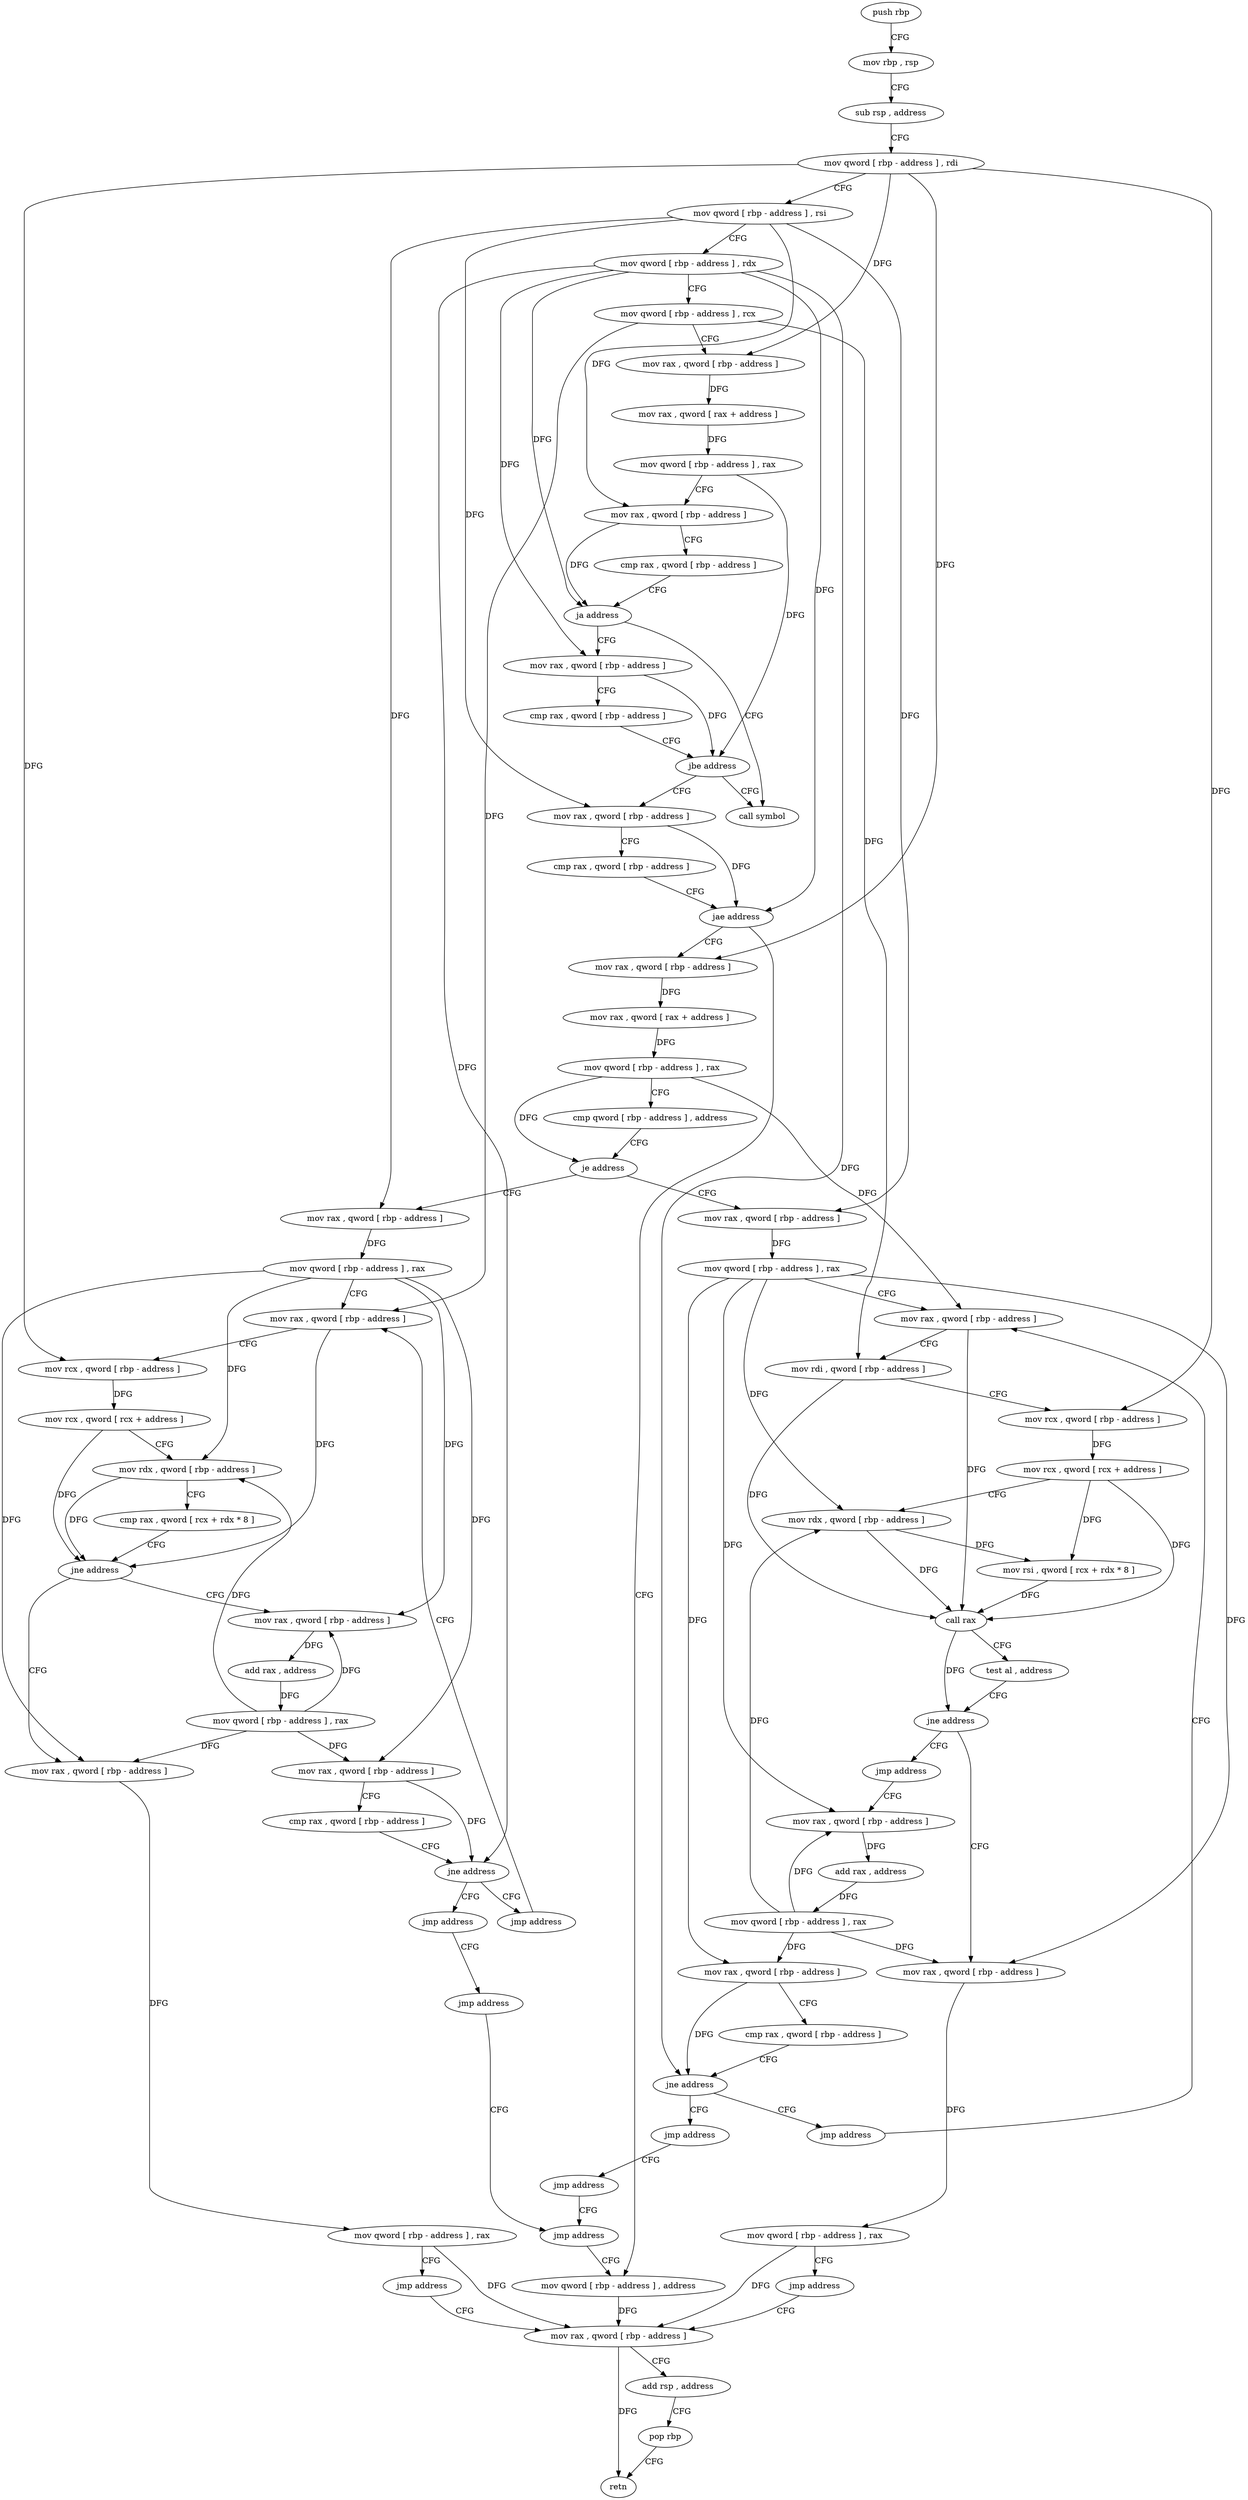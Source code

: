 digraph "func" {
"195776" [label = "push rbp" ]
"195777" [label = "mov rbp , rsp" ]
"195780" [label = "sub rsp , address" ]
"195784" [label = "mov qword [ rbp - address ] , rdi" ]
"195788" [label = "mov qword [ rbp - address ] , rsi" ]
"195792" [label = "mov qword [ rbp - address ] , rdx" ]
"195796" [label = "mov qword [ rbp - address ] , rcx" ]
"195800" [label = "mov rax , qword [ rbp - address ]" ]
"195804" [label = "mov rax , qword [ rax + address ]" ]
"195808" [label = "mov qword [ rbp - address ] , rax" ]
"195812" [label = "mov rax , qword [ rbp - address ]" ]
"195816" [label = "cmp rax , qword [ rbp - address ]" ]
"195820" [label = "ja address" ]
"195840" [label = "call symbol" ]
"195826" [label = "mov rax , qword [ rbp - address ]" ]
"195830" [label = "cmp rax , qword [ rbp - address ]" ]
"195834" [label = "jbe address" ]
"195845" [label = "mov rax , qword [ rbp - address ]" ]
"195849" [label = "cmp rax , qword [ rbp - address ]" ]
"195853" [label = "jae address" ]
"196080" [label = "mov qword [ rbp - address ] , address" ]
"195859" [label = "mov rax , qword [ rbp - address ]" ]
"196088" [label = "mov rax , qword [ rbp - address ]" ]
"195863" [label = "mov rax , qword [ rax + address ]" ]
"195867" [label = "mov qword [ rbp - address ] , rax" ]
"195871" [label = "cmp qword [ rbp - address ] , address" ]
"195876" [label = "je address" ]
"195985" [label = "mov rax , qword [ rbp - address ]" ]
"195882" [label = "mov rax , qword [ rbp - address ]" ]
"195989" [label = "mov qword [ rbp - address ] , rax" ]
"195993" [label = "mov rax , qword [ rbp - address ]" ]
"195886" [label = "mov qword [ rbp - address ] , rax" ]
"195890" [label = "mov rax , qword [ rbp - address ]" ]
"196032" [label = "mov rax , qword [ rbp - address ]" ]
"196036" [label = "add rax , address" ]
"196042" [label = "mov qword [ rbp - address ] , rax" ]
"196046" [label = "mov rax , qword [ rbp - address ]" ]
"196050" [label = "cmp rax , qword [ rbp - address ]" ]
"196054" [label = "jne address" ]
"196065" [label = "jmp address" ]
"196060" [label = "jmp address" ]
"196019" [label = "mov rax , qword [ rbp - address ]" ]
"196023" [label = "mov qword [ rbp - address ] , rax" ]
"196027" [label = "jmp address" ]
"195929" [label = "mov rax , qword [ rbp - address ]" ]
"195933" [label = "mov qword [ rbp - address ] , rax" ]
"195937" [label = "jmp address" ]
"195924" [label = "jmp address" ]
"195942" [label = "mov rax , qword [ rbp - address ]" ]
"196070" [label = "jmp address" ]
"196092" [label = "add rsp , address" ]
"196096" [label = "pop rbp" ]
"196097" [label = "retn" ]
"195946" [label = "add rax , address" ]
"195952" [label = "mov qword [ rbp - address ] , rax" ]
"195956" [label = "mov rax , qword [ rbp - address ]" ]
"195960" [label = "cmp rax , qword [ rbp - address ]" ]
"195964" [label = "jne address" ]
"195975" [label = "jmp address" ]
"195970" [label = "jmp address" ]
"195997" [label = "mov rcx , qword [ rbp - address ]" ]
"196001" [label = "mov rcx , qword [ rcx + address ]" ]
"196005" [label = "mov rdx , qword [ rbp - address ]" ]
"196009" [label = "cmp rax , qword [ rcx + rdx * 8 ]" ]
"196013" [label = "jne address" ]
"196075" [label = "jmp address" ]
"195980" [label = "jmp address" ]
"195894" [label = "mov rdi , qword [ rbp - address ]" ]
"195898" [label = "mov rcx , qword [ rbp - address ]" ]
"195902" [label = "mov rcx , qword [ rcx + address ]" ]
"195906" [label = "mov rdx , qword [ rbp - address ]" ]
"195910" [label = "mov rsi , qword [ rcx + rdx * 8 ]" ]
"195914" [label = "call rax" ]
"195916" [label = "test al , address" ]
"195918" [label = "jne address" ]
"195776" -> "195777" [ label = "CFG" ]
"195777" -> "195780" [ label = "CFG" ]
"195780" -> "195784" [ label = "CFG" ]
"195784" -> "195788" [ label = "CFG" ]
"195784" -> "195800" [ label = "DFG" ]
"195784" -> "195859" [ label = "DFG" ]
"195784" -> "195997" [ label = "DFG" ]
"195784" -> "195898" [ label = "DFG" ]
"195788" -> "195792" [ label = "CFG" ]
"195788" -> "195812" [ label = "DFG" ]
"195788" -> "195845" [ label = "DFG" ]
"195788" -> "195985" [ label = "DFG" ]
"195788" -> "195882" [ label = "DFG" ]
"195792" -> "195796" [ label = "CFG" ]
"195792" -> "195820" [ label = "DFG" ]
"195792" -> "195826" [ label = "DFG" ]
"195792" -> "195853" [ label = "DFG" ]
"195792" -> "196054" [ label = "DFG" ]
"195792" -> "195964" [ label = "DFG" ]
"195796" -> "195800" [ label = "CFG" ]
"195796" -> "195993" [ label = "DFG" ]
"195796" -> "195894" [ label = "DFG" ]
"195800" -> "195804" [ label = "DFG" ]
"195804" -> "195808" [ label = "DFG" ]
"195808" -> "195812" [ label = "CFG" ]
"195808" -> "195834" [ label = "DFG" ]
"195812" -> "195816" [ label = "CFG" ]
"195812" -> "195820" [ label = "DFG" ]
"195816" -> "195820" [ label = "CFG" ]
"195820" -> "195840" [ label = "CFG" ]
"195820" -> "195826" [ label = "CFG" ]
"195826" -> "195830" [ label = "CFG" ]
"195826" -> "195834" [ label = "DFG" ]
"195830" -> "195834" [ label = "CFG" ]
"195834" -> "195845" [ label = "CFG" ]
"195834" -> "195840" [ label = "CFG" ]
"195845" -> "195849" [ label = "CFG" ]
"195845" -> "195853" [ label = "DFG" ]
"195849" -> "195853" [ label = "CFG" ]
"195853" -> "196080" [ label = "CFG" ]
"195853" -> "195859" [ label = "CFG" ]
"196080" -> "196088" [ label = "DFG" ]
"195859" -> "195863" [ label = "DFG" ]
"196088" -> "196092" [ label = "CFG" ]
"196088" -> "196097" [ label = "DFG" ]
"195863" -> "195867" [ label = "DFG" ]
"195867" -> "195871" [ label = "CFG" ]
"195867" -> "195876" [ label = "DFG" ]
"195867" -> "195890" [ label = "DFG" ]
"195871" -> "195876" [ label = "CFG" ]
"195876" -> "195985" [ label = "CFG" ]
"195876" -> "195882" [ label = "CFG" ]
"195985" -> "195989" [ label = "DFG" ]
"195882" -> "195886" [ label = "DFG" ]
"195989" -> "195993" [ label = "CFG" ]
"195989" -> "196005" [ label = "DFG" ]
"195989" -> "196032" [ label = "DFG" ]
"195989" -> "196046" [ label = "DFG" ]
"195989" -> "196019" [ label = "DFG" ]
"195993" -> "195997" [ label = "CFG" ]
"195993" -> "196013" [ label = "DFG" ]
"195886" -> "195890" [ label = "CFG" ]
"195886" -> "195906" [ label = "DFG" ]
"195886" -> "195929" [ label = "DFG" ]
"195886" -> "195942" [ label = "DFG" ]
"195886" -> "195956" [ label = "DFG" ]
"195890" -> "195894" [ label = "CFG" ]
"195890" -> "195914" [ label = "DFG" ]
"196032" -> "196036" [ label = "DFG" ]
"196036" -> "196042" [ label = "DFG" ]
"196042" -> "196046" [ label = "DFG" ]
"196042" -> "196005" [ label = "DFG" ]
"196042" -> "196032" [ label = "DFG" ]
"196042" -> "196019" [ label = "DFG" ]
"196046" -> "196050" [ label = "CFG" ]
"196046" -> "196054" [ label = "DFG" ]
"196050" -> "196054" [ label = "CFG" ]
"196054" -> "196065" [ label = "CFG" ]
"196054" -> "196060" [ label = "CFG" ]
"196065" -> "195993" [ label = "CFG" ]
"196060" -> "196070" [ label = "CFG" ]
"196019" -> "196023" [ label = "DFG" ]
"196023" -> "196027" [ label = "CFG" ]
"196023" -> "196088" [ label = "DFG" ]
"196027" -> "196088" [ label = "CFG" ]
"195929" -> "195933" [ label = "DFG" ]
"195933" -> "195937" [ label = "CFG" ]
"195933" -> "196088" [ label = "DFG" ]
"195937" -> "196088" [ label = "CFG" ]
"195924" -> "195942" [ label = "CFG" ]
"195942" -> "195946" [ label = "DFG" ]
"196070" -> "196075" [ label = "CFG" ]
"196092" -> "196096" [ label = "CFG" ]
"196096" -> "196097" [ label = "CFG" ]
"195946" -> "195952" [ label = "DFG" ]
"195952" -> "195956" [ label = "DFG" ]
"195952" -> "195906" [ label = "DFG" ]
"195952" -> "195929" [ label = "DFG" ]
"195952" -> "195942" [ label = "DFG" ]
"195956" -> "195960" [ label = "CFG" ]
"195956" -> "195964" [ label = "DFG" ]
"195960" -> "195964" [ label = "CFG" ]
"195964" -> "195975" [ label = "CFG" ]
"195964" -> "195970" [ label = "CFG" ]
"195975" -> "195890" [ label = "CFG" ]
"195970" -> "195980" [ label = "CFG" ]
"195997" -> "196001" [ label = "DFG" ]
"196001" -> "196005" [ label = "CFG" ]
"196001" -> "196013" [ label = "DFG" ]
"196005" -> "196009" [ label = "CFG" ]
"196005" -> "196013" [ label = "DFG" ]
"196009" -> "196013" [ label = "CFG" ]
"196013" -> "196032" [ label = "CFG" ]
"196013" -> "196019" [ label = "CFG" ]
"196075" -> "196080" [ label = "CFG" ]
"195980" -> "196075" [ label = "CFG" ]
"195894" -> "195898" [ label = "CFG" ]
"195894" -> "195914" [ label = "DFG" ]
"195898" -> "195902" [ label = "DFG" ]
"195902" -> "195906" [ label = "CFG" ]
"195902" -> "195910" [ label = "DFG" ]
"195902" -> "195914" [ label = "DFG" ]
"195906" -> "195910" [ label = "DFG" ]
"195906" -> "195914" [ label = "DFG" ]
"195910" -> "195914" [ label = "DFG" ]
"195914" -> "195916" [ label = "CFG" ]
"195914" -> "195918" [ label = "DFG" ]
"195916" -> "195918" [ label = "CFG" ]
"195918" -> "195929" [ label = "CFG" ]
"195918" -> "195924" [ label = "CFG" ]
}
